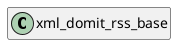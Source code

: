 @startuml
set namespaceSeparator \\
hide members
hide << alias >> circle

class xml_domit_rss_base
@enduml
